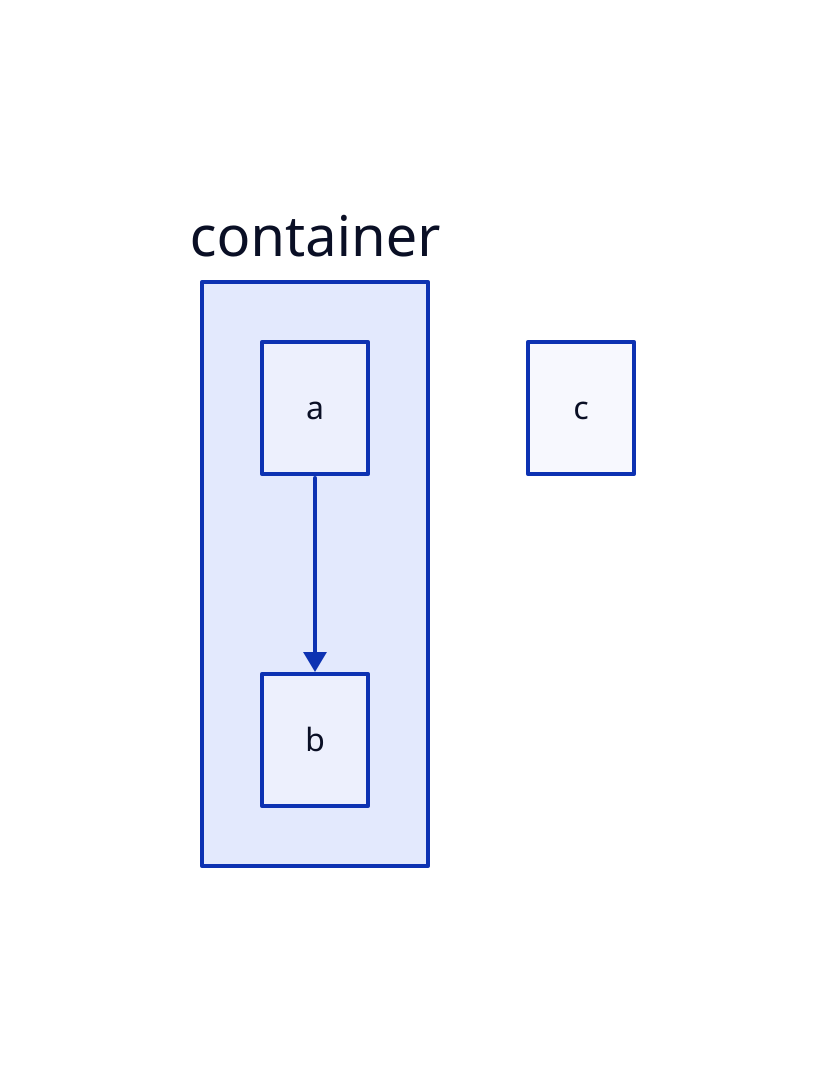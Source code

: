 **: {
  &connected: true
  style.fill: yellow
}

**: {
  &leaf: true
  style.stroke: red
}

container: {
  a -> b
}
c
